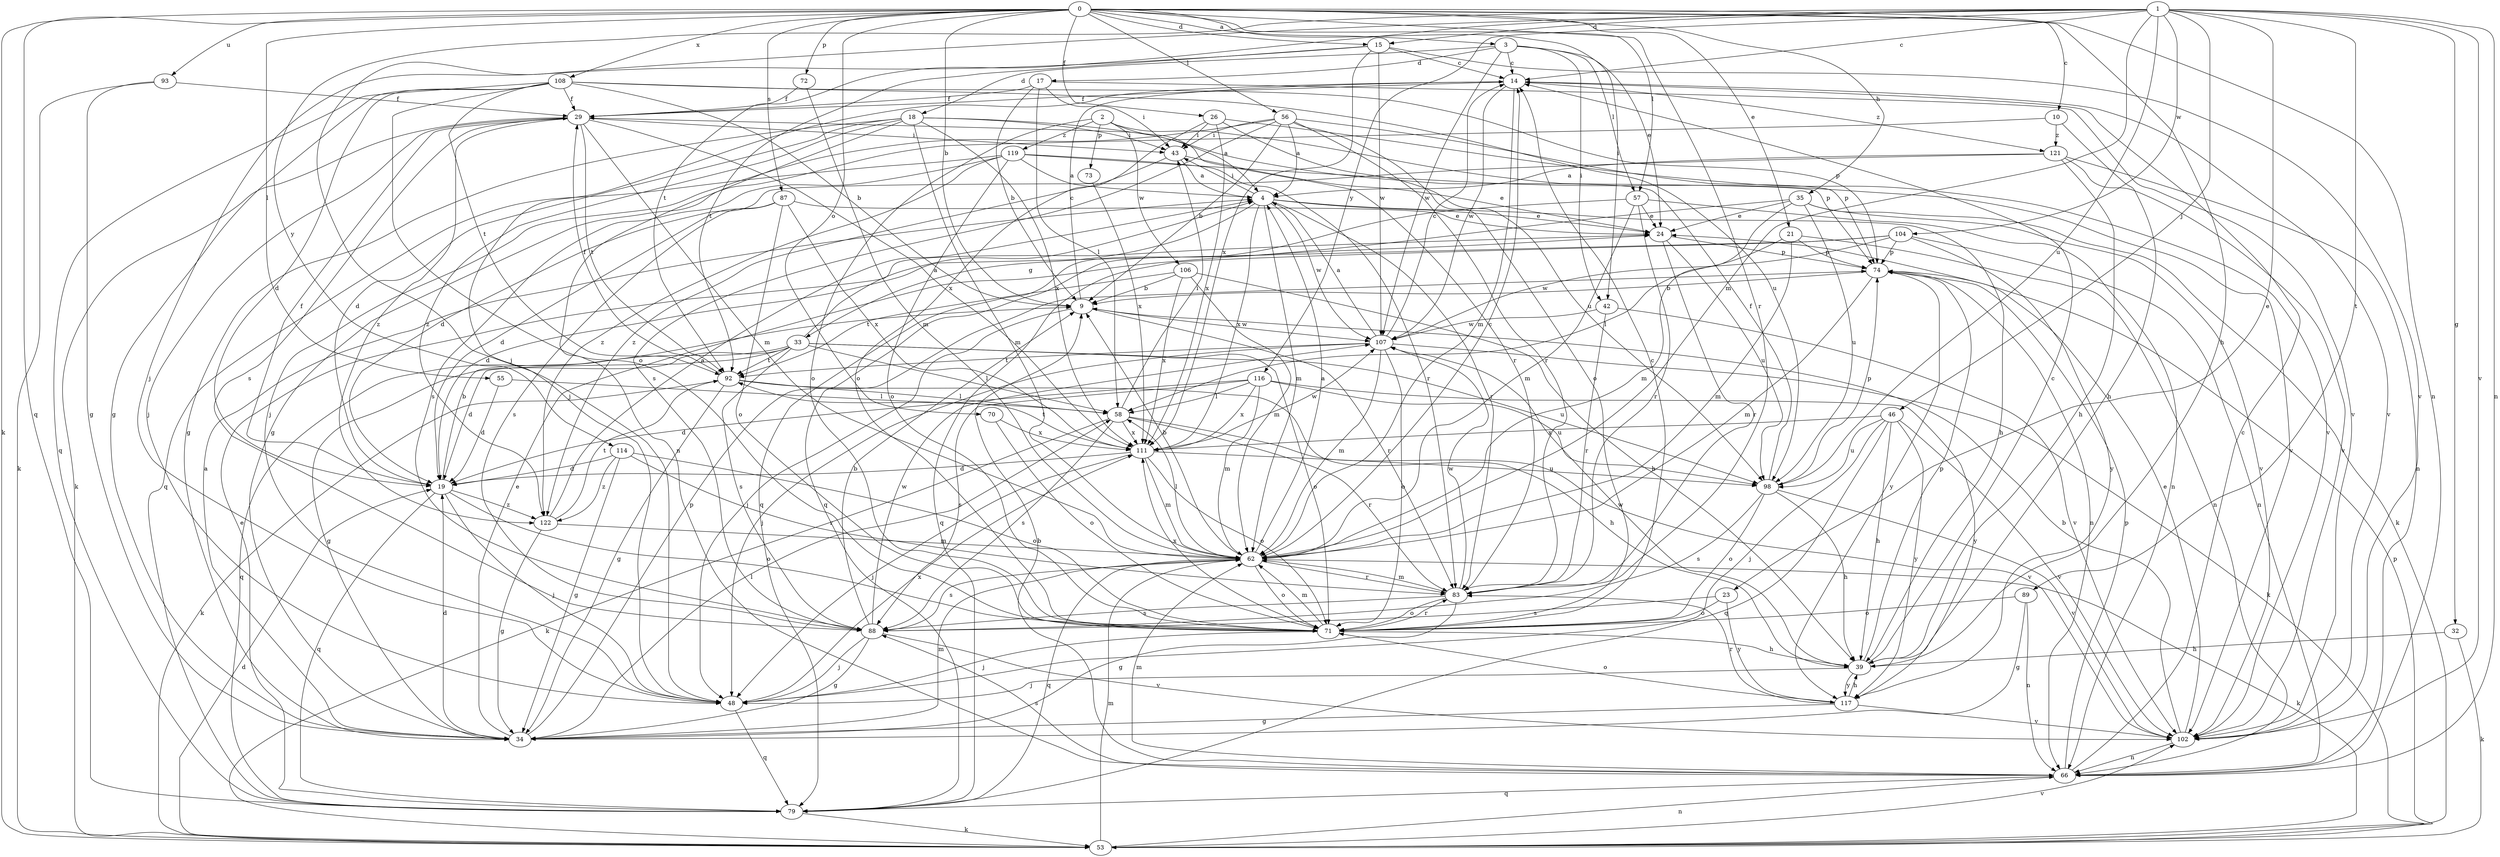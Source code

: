 strict digraph  {
0;
1;
2;
3;
4;
9;
10;
14;
15;
17;
18;
19;
21;
23;
24;
26;
29;
32;
33;
34;
35;
39;
42;
43;
46;
48;
53;
55;
56;
57;
58;
62;
66;
70;
71;
72;
73;
74;
79;
83;
87;
88;
89;
92;
93;
98;
102;
104;
106;
107;
108;
111;
114;
116;
117;
119;
121;
122;
0 -> 3  [label=a];
0 -> 9  [label=b];
0 -> 10  [label=c];
0 -> 15  [label=d];
0 -> 21  [label=e];
0 -> 26  [label=f];
0 -> 35  [label=h];
0 -> 39  [label=h];
0 -> 42  [label=i];
0 -> 53  [label=k];
0 -> 55  [label=l];
0 -> 56  [label=l];
0 -> 57  [label=l];
0 -> 66  [label=n];
0 -> 70  [label=o];
0 -> 72  [label=p];
0 -> 79  [label=q];
0 -> 83  [label=r];
0 -> 87  [label=s];
0 -> 93  [label=u];
0 -> 108  [label=x];
1 -> 14  [label=c];
1 -> 15  [label=d];
1 -> 23  [label=e];
1 -> 32  [label=g];
1 -> 46  [label=j];
1 -> 48  [label=j];
1 -> 62  [label=m];
1 -> 66  [label=n];
1 -> 89  [label=t];
1 -> 92  [label=t];
1 -> 98  [label=u];
1 -> 102  [label=v];
1 -> 104  [label=w];
1 -> 114  [label=y];
1 -> 116  [label=y];
2 -> 4  [label=a];
2 -> 71  [label=o];
2 -> 73  [label=p];
2 -> 74  [label=p];
2 -> 106  [label=w];
2 -> 119  [label=z];
3 -> 14  [label=c];
3 -> 17  [label=d];
3 -> 18  [label=d];
3 -> 24  [label=e];
3 -> 42  [label=i];
3 -> 57  [label=l];
3 -> 107  [label=w];
4 -> 24  [label=e];
4 -> 33  [label=g];
4 -> 39  [label=h];
4 -> 43  [label=i];
4 -> 62  [label=m];
4 -> 83  [label=r];
4 -> 107  [label=w];
4 -> 111  [label=x];
9 -> 14  [label=c];
9 -> 48  [label=j];
9 -> 83  [label=r];
9 -> 107  [label=w];
10 -> 34  [label=g];
10 -> 39  [label=h];
10 -> 121  [label=z];
14 -> 29  [label=f];
14 -> 48  [label=j];
14 -> 62  [label=m];
14 -> 102  [label=v];
14 -> 107  [label=w];
14 -> 121  [label=z];
15 -> 14  [label=c];
15 -> 48  [label=j];
15 -> 92  [label=t];
15 -> 102  [label=v];
15 -> 107  [label=w];
15 -> 111  [label=x];
17 -> 9  [label=b];
17 -> 29  [label=f];
17 -> 43  [label=i];
17 -> 58  [label=l];
17 -> 102  [label=v];
18 -> 19  [label=d];
18 -> 34  [label=g];
18 -> 43  [label=i];
18 -> 62  [label=m];
18 -> 66  [label=n];
18 -> 83  [label=r];
18 -> 111  [label=x];
18 -> 122  [label=z];
19 -> 9  [label=b];
19 -> 29  [label=f];
19 -> 48  [label=j];
19 -> 71  [label=o];
19 -> 79  [label=q];
19 -> 122  [label=z];
21 -> 58  [label=l];
21 -> 62  [label=m];
21 -> 66  [label=n];
21 -> 74  [label=p];
23 -> 71  [label=o];
23 -> 88  [label=s];
23 -> 117  [label=y];
24 -> 74  [label=p];
24 -> 83  [label=r];
24 -> 98  [label=u];
26 -> 43  [label=i];
26 -> 71  [label=o];
26 -> 98  [label=u];
26 -> 102  [label=v];
26 -> 111  [label=x];
29 -> 43  [label=i];
29 -> 48  [label=j];
29 -> 53  [label=k];
29 -> 62  [label=m];
29 -> 88  [label=s];
29 -> 92  [label=t];
29 -> 111  [label=x];
29 -> 122  [label=z];
32 -> 39  [label=h];
32 -> 53  [label=k];
33 -> 4  [label=a];
33 -> 19  [label=d];
33 -> 34  [label=g];
33 -> 58  [label=l];
33 -> 71  [label=o];
33 -> 79  [label=q];
33 -> 88  [label=s];
33 -> 92  [label=t];
33 -> 98  [label=u];
34 -> 4  [label=a];
34 -> 19  [label=d];
34 -> 24  [label=e];
34 -> 58  [label=l];
34 -> 62  [label=m];
34 -> 74  [label=p];
35 -> 24  [label=e];
35 -> 53  [label=k];
35 -> 62  [label=m];
35 -> 79  [label=q];
35 -> 98  [label=u];
35 -> 102  [label=v];
39 -> 14  [label=c];
39 -> 48  [label=j];
39 -> 74  [label=p];
39 -> 107  [label=w];
39 -> 117  [label=y];
42 -> 83  [label=r];
42 -> 102  [label=v];
42 -> 107  [label=w];
43 -> 4  [label=a];
43 -> 24  [label=e];
43 -> 122  [label=z];
46 -> 39  [label=h];
46 -> 48  [label=j];
46 -> 79  [label=q];
46 -> 98  [label=u];
46 -> 102  [label=v];
46 -> 111  [label=x];
46 -> 117  [label=y];
48 -> 79  [label=q];
48 -> 111  [label=x];
53 -> 19  [label=d];
53 -> 62  [label=m];
53 -> 66  [label=n];
53 -> 74  [label=p];
53 -> 102  [label=v];
55 -> 19  [label=d];
55 -> 58  [label=l];
56 -> 4  [label=a];
56 -> 9  [label=b];
56 -> 43  [label=i];
56 -> 48  [label=j];
56 -> 71  [label=o];
56 -> 74  [label=p];
56 -> 83  [label=r];
56 -> 88  [label=s];
57 -> 24  [label=e];
57 -> 62  [label=m];
57 -> 66  [label=n];
57 -> 79  [label=q];
57 -> 83  [label=r];
58 -> 43  [label=i];
58 -> 53  [label=k];
58 -> 83  [label=r];
58 -> 88  [label=s];
58 -> 102  [label=v];
58 -> 111  [label=x];
62 -> 4  [label=a];
62 -> 9  [label=b];
62 -> 14  [label=c];
62 -> 53  [label=k];
62 -> 58  [label=l];
62 -> 71  [label=o];
62 -> 79  [label=q];
62 -> 83  [label=r];
62 -> 88  [label=s];
66 -> 9  [label=b];
66 -> 14  [label=c];
66 -> 62  [label=m];
66 -> 74  [label=p];
66 -> 79  [label=q];
66 -> 88  [label=s];
70 -> 71  [label=o];
70 -> 111  [label=x];
71 -> 14  [label=c];
71 -> 39  [label=h];
71 -> 48  [label=j];
71 -> 62  [label=m];
71 -> 83  [label=r];
71 -> 111  [label=x];
72 -> 29  [label=f];
72 -> 62  [label=m];
73 -> 111  [label=x];
74 -> 9  [label=b];
74 -> 62  [label=m];
74 -> 66  [label=n];
74 -> 117  [label=y];
79 -> 24  [label=e];
79 -> 53  [label=k];
83 -> 34  [label=g];
83 -> 62  [label=m];
83 -> 71  [label=o];
83 -> 88  [label=s];
83 -> 107  [label=w];
87 -> 19  [label=d];
87 -> 24  [label=e];
87 -> 71  [label=o];
87 -> 88  [label=s];
87 -> 111  [label=x];
88 -> 9  [label=b];
88 -> 34  [label=g];
88 -> 48  [label=j];
88 -> 102  [label=v];
88 -> 107  [label=w];
89 -> 34  [label=g];
89 -> 66  [label=n];
89 -> 71  [label=o];
92 -> 29  [label=f];
92 -> 34  [label=g];
92 -> 39  [label=h];
92 -> 53  [label=k];
92 -> 58  [label=l];
93 -> 29  [label=f];
93 -> 34  [label=g];
93 -> 53  [label=k];
98 -> 29  [label=f];
98 -> 39  [label=h];
98 -> 71  [label=o];
98 -> 74  [label=p];
98 -> 88  [label=s];
98 -> 102  [label=v];
102 -> 9  [label=b];
102 -> 24  [label=e];
102 -> 66  [label=n];
104 -> 19  [label=d];
104 -> 66  [label=n];
104 -> 74  [label=p];
104 -> 79  [label=q];
104 -> 107  [label=w];
104 -> 117  [label=y];
106 -> 9  [label=b];
106 -> 39  [label=h];
106 -> 62  [label=m];
106 -> 92  [label=t];
106 -> 111  [label=x];
107 -> 4  [label=a];
107 -> 14  [label=c];
107 -> 48  [label=j];
107 -> 53  [label=k];
107 -> 62  [label=m];
107 -> 71  [label=o];
107 -> 92  [label=t];
108 -> 9  [label=b];
108 -> 19  [label=d];
108 -> 29  [label=f];
108 -> 34  [label=g];
108 -> 71  [label=o];
108 -> 74  [label=p];
108 -> 79  [label=q];
108 -> 92  [label=t];
108 -> 98  [label=u];
111 -> 19  [label=d];
111 -> 48  [label=j];
111 -> 62  [label=m];
111 -> 71  [label=o];
111 -> 92  [label=t];
111 -> 98  [label=u];
111 -> 107  [label=w];
114 -> 19  [label=d];
114 -> 34  [label=g];
114 -> 71  [label=o];
114 -> 83  [label=r];
114 -> 122  [label=z];
116 -> 19  [label=d];
116 -> 58  [label=l];
116 -> 62  [label=m];
116 -> 88  [label=s];
116 -> 98  [label=u];
116 -> 111  [label=x];
116 -> 117  [label=y];
117 -> 34  [label=g];
117 -> 39  [label=h];
117 -> 71  [label=o];
117 -> 83  [label=r];
117 -> 102  [label=v];
119 -> 4  [label=a];
119 -> 71  [label=o];
119 -> 79  [label=q];
119 -> 83  [label=r];
119 -> 88  [label=s];
119 -> 102  [label=v];
119 -> 122  [label=z];
121 -> 4  [label=a];
121 -> 19  [label=d];
121 -> 39  [label=h];
121 -> 66  [label=n];
121 -> 102  [label=v];
122 -> 4  [label=a];
122 -> 34  [label=g];
122 -> 62  [label=m];
122 -> 92  [label=t];
}
